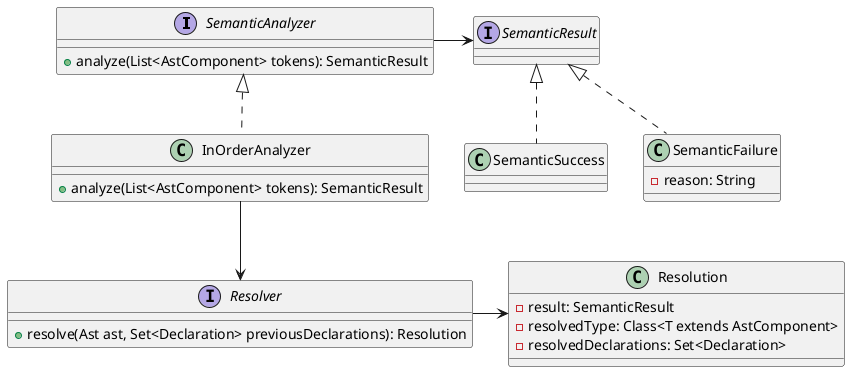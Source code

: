 @startuml

interface SemanticAnalyzer {
    + analyze(List<AstComponent> tokens): SemanticResult
}

class InOrderAnalyzer implements SemanticAnalyzer {
    + analyze(List<AstComponent> tokens): SemanticResult
}

interface SemanticResult

class SemanticSuccess implements SemanticResult
class SemanticFailure implements SemanticResult {
    - reason: String
}

interface Resolver {
    + resolve(Ast ast, Set<Declaration> previousDeclarations): Resolution
}

class Resolution {
    - result: SemanticResult
    - resolvedType: Class<T extends AstComponent>
    - resolvedDeclarations: Set<Declaration>
}

SemanticAnalyzer -> SemanticResult
InOrderAnalyzer --> Resolver
Resolver -> Resolution

@enduml